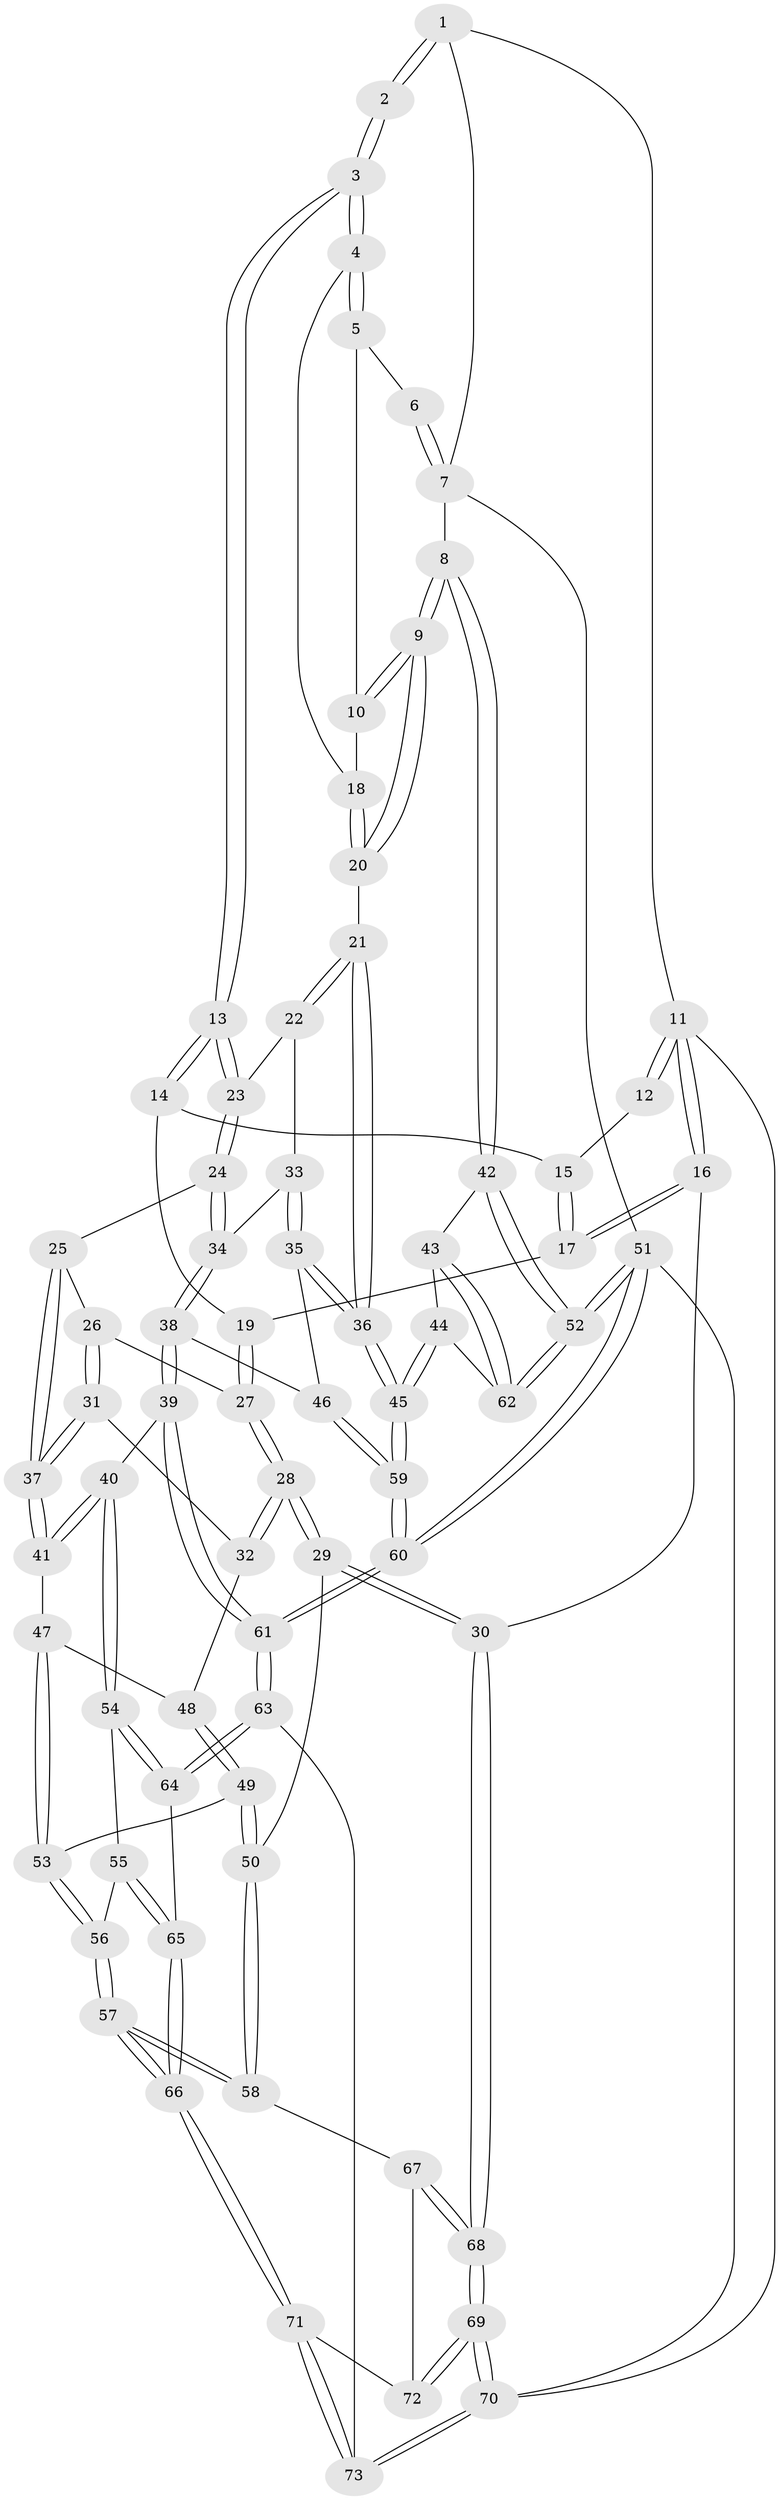 // coarse degree distribution, {4: 0.4878048780487805, 3: 0.17073170731707318, 5: 0.2682926829268293, 6: 0.04878048780487805, 2: 0.024390243902439025}
// Generated by graph-tools (version 1.1) at 2025/42/03/06/25 10:42:26]
// undirected, 73 vertices, 179 edges
graph export_dot {
graph [start="1"]
  node [color=gray90,style=filled];
  1 [pos="+0.8783952180074983+0"];
  2 [pos="+0.46813104596303307+0"];
  3 [pos="+0.536338042934679+0.16221519524108807"];
  4 [pos="+0.6230802580728743+0.18349803342947926"];
  5 [pos="+0.8493490740940352+0.031522688560884214"];
  6 [pos="+0.8497308841920374+0.02775145761931487"];
  7 [pos="+1+0.19272327424656738"];
  8 [pos="+1+0.3835763547729626"];
  9 [pos="+1+0.376562720964127"];
  10 [pos="+0.8842420103801367+0.12566871742697258"];
  11 [pos="+0+0"];
  12 [pos="+0.2841534904142642+0"];
  13 [pos="+0.4568742463709958+0.29969626854252046"];
  14 [pos="+0.30597646153367125+0.23798045421516742"];
  15 [pos="+0.20637475426561502+0.05976482512436826"];
  16 [pos="+0+0.2793395954546327"];
  17 [pos="+0.01660590450309942+0.2627720509251301"];
  18 [pos="+0.672283752345717+0.217292912660718"];
  19 [pos="+0.09696944253139762+0.3083142196321174"];
  20 [pos="+0.8698481740326716+0.40696700742807007"];
  21 [pos="+0.814568287895255+0.45125330563944954"];
  22 [pos="+0.5126357512488161+0.4238669199679461"];
  23 [pos="+0.44726692605092844+0.38879837055845384"];
  24 [pos="+0.37594026060468827+0.4567121643209504"];
  25 [pos="+0.3603552107540954+0.46277835937173256"];
  26 [pos="+0.21961776496970675+0.4245260788527392"];
  27 [pos="+0.14863550135725104+0.36385551844061165"];
  28 [pos="+0.044003782109090304+0.5900596142062411"];
  29 [pos="+0+0.5994004166477772"];
  30 [pos="+0+0.5946814919376101"];
  31 [pos="+0.10946240248137976+0.5765396214826484"];
  32 [pos="+0.08293911195336515+0.5922558457998007"];
  33 [pos="+0.5836921689871782+0.5669731593167788"];
  34 [pos="+0.462264833642385+0.6187108052154128"];
  35 [pos="+0.6647926024529386+0.6637558737008667"];
  36 [pos="+0.7090066197861936+0.6807600011611052"];
  37 [pos="+0.2961168410680489+0.5958696523694959"];
  38 [pos="+0.4798071027983491+0.678674449467514"];
  39 [pos="+0.47514515391267415+0.6844347681819886"];
  40 [pos="+0.39682158035394066+0.7242479799407213"];
  41 [pos="+0.29372932457463063+0.6164897401313972"];
  42 [pos="+1+0.5433735499866698"];
  43 [pos="+0.925957789948953+0.6832235917361711"];
  44 [pos="+0.8310831527271182+0.7188997516094717"];
  45 [pos="+0.7237131042655126+0.7277567524087784"];
  46 [pos="+0.4841974832635658+0.6787553183923358"];
  47 [pos="+0.28484593584879275+0.6282231717085752"];
  48 [pos="+0.11993036642585361+0.6350099779392556"];
  49 [pos="+0.15206567784788794+0.6867739398397628"];
  50 [pos="+0.131907163043043+0.7559249393631513"];
  51 [pos="+1+1"];
  52 [pos="+1+1"];
  53 [pos="+0.25141098814546403+0.6848713870723095"];
  54 [pos="+0.39223331515594284+0.7363418544186756"];
  55 [pos="+0.2782104971611264+0.7525227135454545"];
  56 [pos="+0.2559464973892492+0.741276269453343"];
  57 [pos="+0.17975952823857508+0.8251490730243332"];
  58 [pos="+0.13949102580515882+0.8162563451918485"];
  59 [pos="+0.6937360352321293+0.9554865903722146"];
  60 [pos="+0.6759355467824308+1"];
  61 [pos="+0.5868114907620559+1"];
  62 [pos="+0.9482568220828356+0.7956669024329387"];
  63 [pos="+0.5524155144525962+1"];
  64 [pos="+0.3932960750653024+0.8381650662107468"];
  65 [pos="+0.31674737890885296+0.8173199156671757"];
  66 [pos="+0.2181774788301047+0.8675654975194913"];
  67 [pos="+0.12987409558820984+0.8208248723000251"];
  68 [pos="+0+0.7645932012819018"];
  69 [pos="+0+1"];
  70 [pos="+0+1"];
  71 [pos="+0.26439545957064253+0.9887812546622199"];
  72 [pos="+0.08882426081398384+0.9215454080508527"];
  73 [pos="+0.37444973311674534+1"];
  1 -- 2;
  1 -- 2;
  1 -- 7;
  1 -- 11;
  2 -- 3;
  2 -- 3;
  3 -- 4;
  3 -- 4;
  3 -- 13;
  3 -- 13;
  4 -- 5;
  4 -- 5;
  4 -- 18;
  5 -- 6;
  5 -- 10;
  6 -- 7;
  6 -- 7;
  7 -- 8;
  7 -- 51;
  8 -- 9;
  8 -- 9;
  8 -- 42;
  8 -- 42;
  9 -- 10;
  9 -- 10;
  9 -- 20;
  9 -- 20;
  10 -- 18;
  11 -- 12;
  11 -- 12;
  11 -- 16;
  11 -- 16;
  11 -- 70;
  12 -- 15;
  13 -- 14;
  13 -- 14;
  13 -- 23;
  13 -- 23;
  14 -- 15;
  14 -- 19;
  15 -- 17;
  15 -- 17;
  16 -- 17;
  16 -- 17;
  16 -- 30;
  17 -- 19;
  18 -- 20;
  18 -- 20;
  19 -- 27;
  19 -- 27;
  20 -- 21;
  21 -- 22;
  21 -- 22;
  21 -- 36;
  21 -- 36;
  22 -- 23;
  22 -- 33;
  23 -- 24;
  23 -- 24;
  24 -- 25;
  24 -- 34;
  24 -- 34;
  25 -- 26;
  25 -- 37;
  25 -- 37;
  26 -- 27;
  26 -- 31;
  26 -- 31;
  27 -- 28;
  27 -- 28;
  28 -- 29;
  28 -- 29;
  28 -- 32;
  28 -- 32;
  29 -- 30;
  29 -- 30;
  29 -- 50;
  30 -- 68;
  30 -- 68;
  31 -- 32;
  31 -- 37;
  31 -- 37;
  32 -- 48;
  33 -- 34;
  33 -- 35;
  33 -- 35;
  34 -- 38;
  34 -- 38;
  35 -- 36;
  35 -- 36;
  35 -- 46;
  36 -- 45;
  36 -- 45;
  37 -- 41;
  37 -- 41;
  38 -- 39;
  38 -- 39;
  38 -- 46;
  39 -- 40;
  39 -- 61;
  39 -- 61;
  40 -- 41;
  40 -- 41;
  40 -- 54;
  40 -- 54;
  41 -- 47;
  42 -- 43;
  42 -- 52;
  42 -- 52;
  43 -- 44;
  43 -- 62;
  43 -- 62;
  44 -- 45;
  44 -- 45;
  44 -- 62;
  45 -- 59;
  45 -- 59;
  46 -- 59;
  46 -- 59;
  47 -- 48;
  47 -- 53;
  47 -- 53;
  48 -- 49;
  48 -- 49;
  49 -- 50;
  49 -- 50;
  49 -- 53;
  50 -- 58;
  50 -- 58;
  51 -- 52;
  51 -- 52;
  51 -- 60;
  51 -- 60;
  51 -- 70;
  52 -- 62;
  52 -- 62;
  53 -- 56;
  53 -- 56;
  54 -- 55;
  54 -- 64;
  54 -- 64;
  55 -- 56;
  55 -- 65;
  55 -- 65;
  56 -- 57;
  56 -- 57;
  57 -- 58;
  57 -- 58;
  57 -- 66;
  57 -- 66;
  58 -- 67;
  59 -- 60;
  59 -- 60;
  60 -- 61;
  60 -- 61;
  61 -- 63;
  61 -- 63;
  63 -- 64;
  63 -- 64;
  63 -- 73;
  64 -- 65;
  65 -- 66;
  65 -- 66;
  66 -- 71;
  66 -- 71;
  67 -- 68;
  67 -- 68;
  67 -- 72;
  68 -- 69;
  68 -- 69;
  69 -- 70;
  69 -- 70;
  69 -- 72;
  69 -- 72;
  70 -- 73;
  70 -- 73;
  71 -- 72;
  71 -- 73;
  71 -- 73;
}
